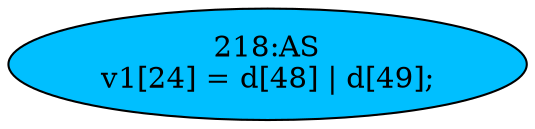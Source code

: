 strict digraph "" {
	node [label="\N"];
	"218:AS"	 [ast="<pyverilog.vparser.ast.Assign object at 0x7f4056d88f10>",
		def_var="['v1']",
		fillcolor=deepskyblue,
		label="218:AS
v1[24] = d[48] | d[49];",
		statements="[]",
		style=filled,
		typ=Assign,
		use_var="['d', 'd']"];
}
